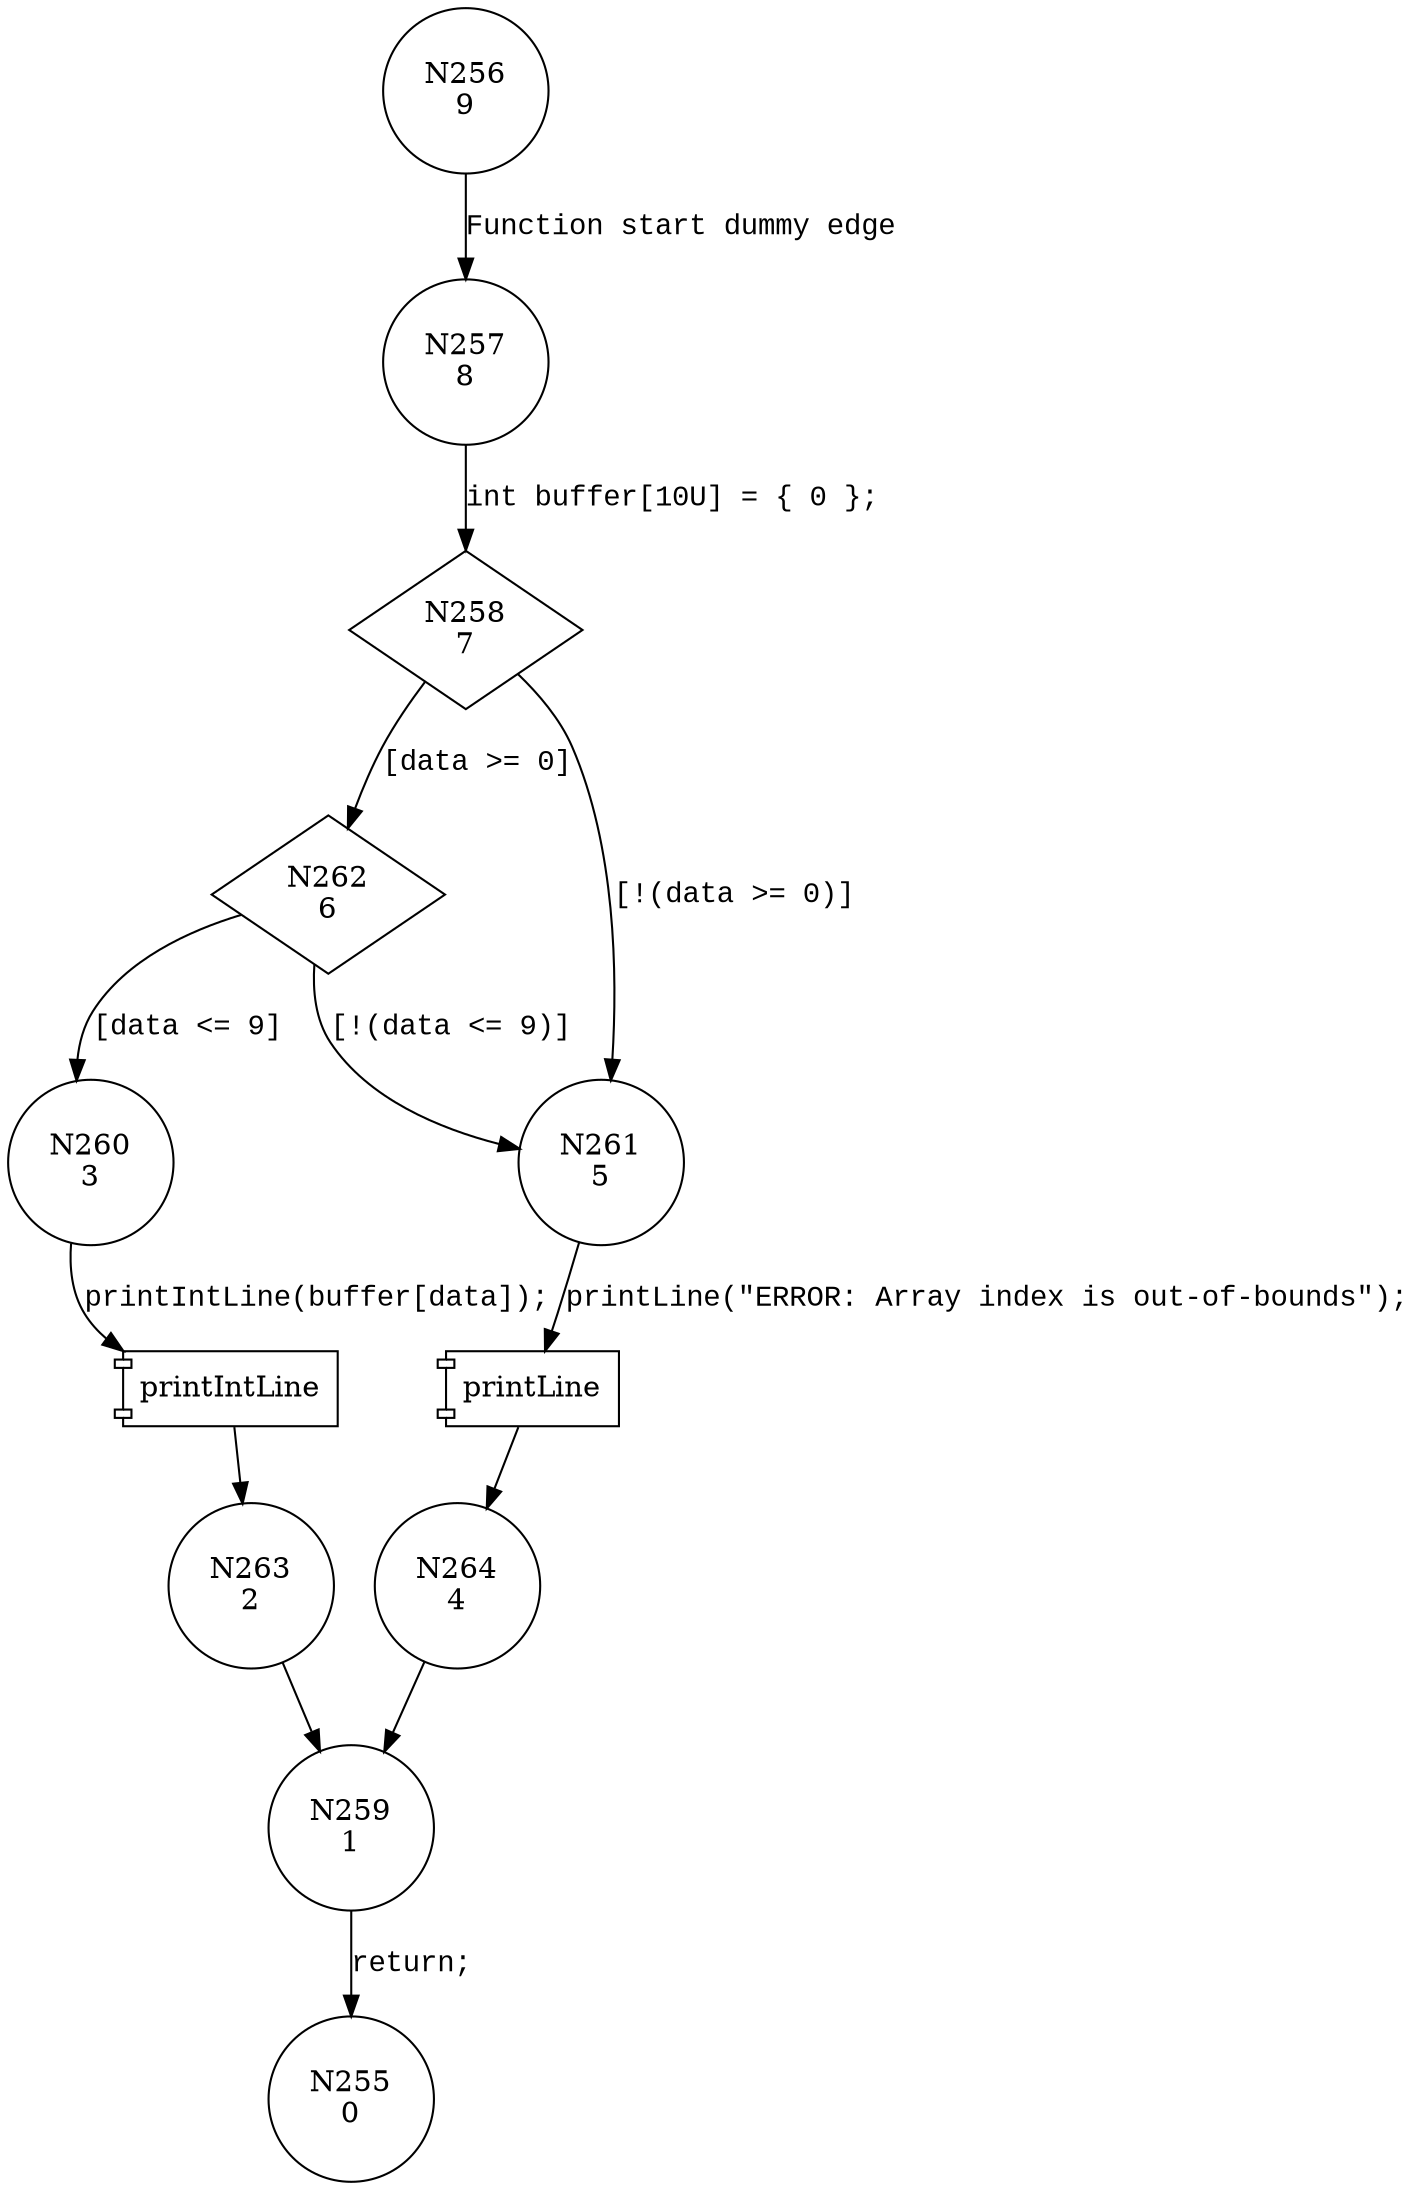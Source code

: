 digraph CWE126_Buffer_Overread__CWE129_large_51b_goodB2GSink {
256 [shape="circle" label="N256\n9"]
257 [shape="circle" label="N257\n8"]
258 [shape="diamond" label="N258\n7"]
262 [shape="diamond" label="N262\n6"]
261 [shape="circle" label="N261\n5"]
264 [shape="circle" label="N264\n4"]
259 [shape="circle" label="N259\n1"]
255 [shape="circle" label="N255\n0"]
260 [shape="circle" label="N260\n3"]
263 [shape="circle" label="N263\n2"]
256 -> 257 [label="Function start dummy edge" fontname="Courier New"]
258 -> 262 [label="[data >= 0]" fontname="Courier New"]
258 -> 261 [label="[!(data >= 0)]" fontname="Courier New"]
100021 [shape="component" label="printLine"]
261 -> 100021 [label="printLine(\"ERROR: Array index is out-of-bounds\");" fontname="Courier New"]
100021 -> 264 [label="" fontname="Courier New"]
259 -> 255 [label="return;" fontname="Courier New"]
262 -> 260 [label="[data <= 9]" fontname="Courier New"]
262 -> 261 [label="[!(data <= 9)]" fontname="Courier New"]
100022 [shape="component" label="printIntLine"]
260 -> 100022 [label="printIntLine(buffer[data]);" fontname="Courier New"]
100022 -> 263 [label="" fontname="Courier New"]
257 -> 258 [label="int buffer[10U] = { 0 };" fontname="Courier New"]
264 -> 259 [label="" fontname="Courier New"]
263 -> 259 [label="" fontname="Courier New"]
}